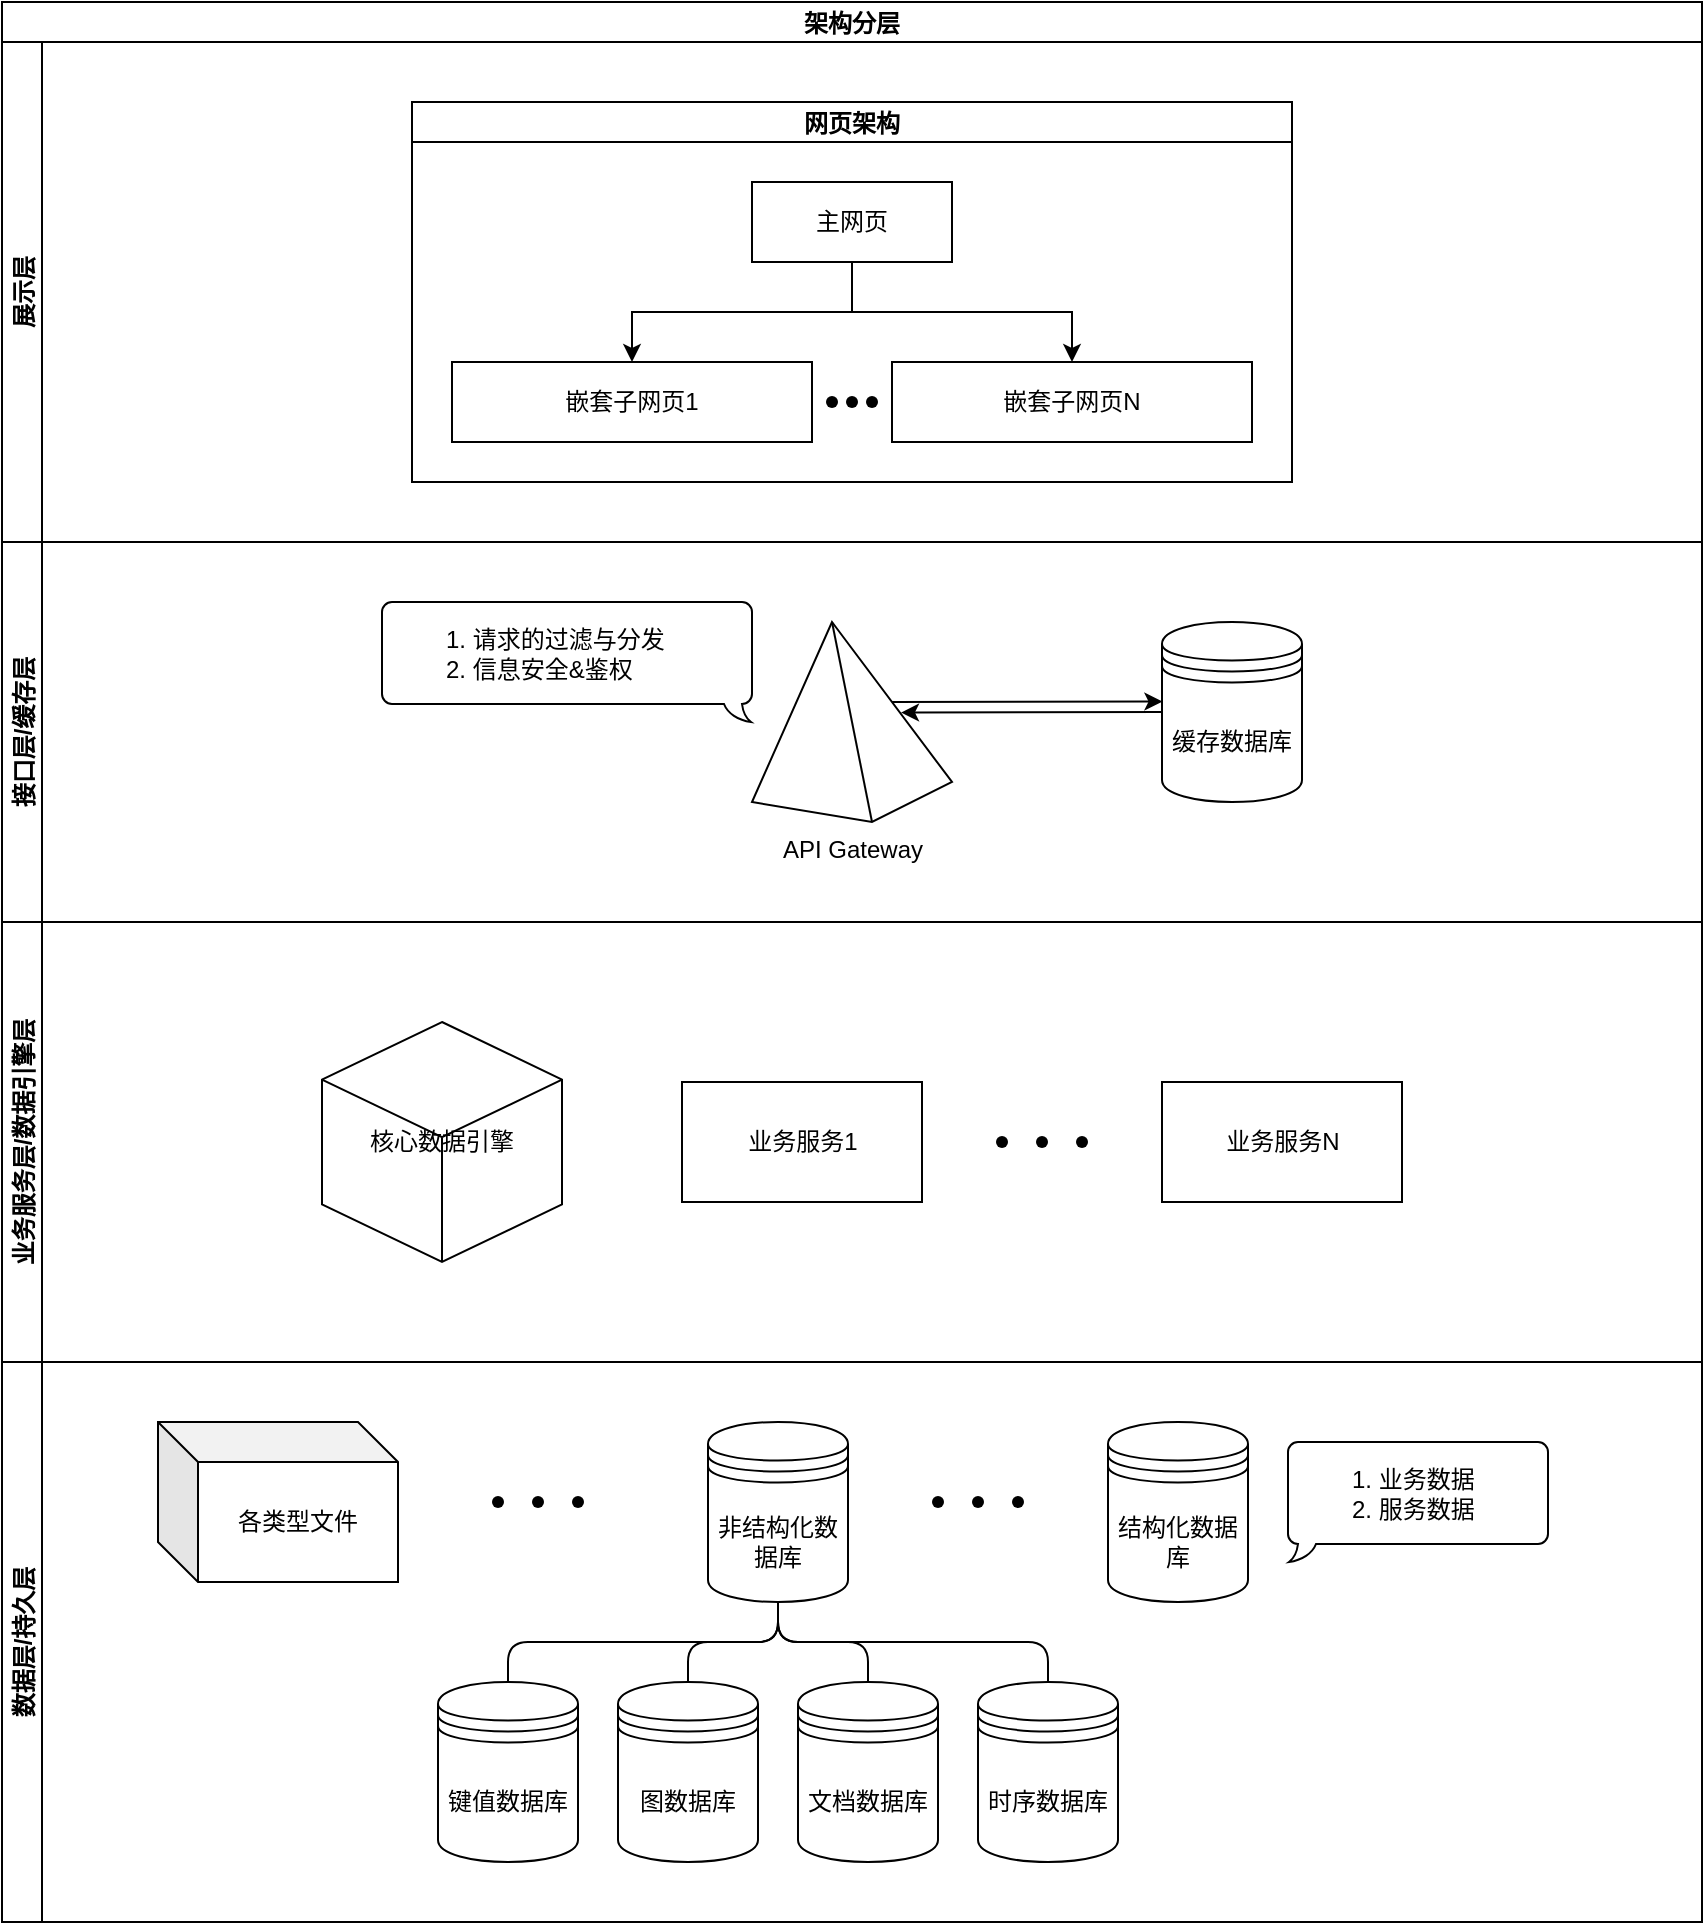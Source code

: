 <mxfile>
    <diagram id="H30u863SktXne3JqCfYX" name="Page-1">
        <mxGraphModel dx="1310" dy="830" grid="1" gridSize="10" guides="1" tooltips="1" connect="1" arrows="1" fold="1" page="1" pageScale="1" pageWidth="850" pageHeight="1100" math="0" shadow="0">
            <root>
                <mxCell id="0"/>
                <mxCell id="1" parent="0"/>
                <mxCell id="2" value="架构分层" style="swimlane;childLayout=stackLayout;resizeParent=1;resizeParentMax=0;horizontal=1;startSize=20;horizontalStack=0;" parent="1" vertex="1">
                    <mxGeometry width="850" height="960" as="geometry"/>
                </mxCell>
                <mxCell id="3" value="展示层" style="swimlane;startSize=20;horizontal=0;" parent="2" vertex="1">
                    <mxGeometry y="20" width="850" height="250" as="geometry"/>
                </mxCell>
                <mxCell id="12" value="网页架构" style="swimlane;startSize=20;horizontal=1;childLayout=treeLayout;horizontalTree=0;resizable=0;containerType=tree;swimlaneLine=1;" parent="3" vertex="1">
                    <mxGeometry x="205" y="30" width="440" height="190" as="geometry"/>
                </mxCell>
                <mxCell id="13" value="主网页" style="whiteSpace=wrap;html=1;" parent="12" vertex="1">
                    <mxGeometry x="170" y="40" width="100" height="40" as="geometry"/>
                </mxCell>
                <mxCell id="14" value="嵌套子网页1" style="whiteSpace=wrap;html=1;" parent="12" vertex="1">
                    <mxGeometry x="20" y="130" width="180" height="40" as="geometry"/>
                </mxCell>
                <mxCell id="15" value="" style="edgeStyle=elbowEdgeStyle;elbow=vertical;html=1;rounded=0;" parent="12" source="13" target="14" edge="1">
                    <mxGeometry relative="1" as="geometry"/>
                </mxCell>
                <mxCell id="16" value="嵌套子网页N" style="whiteSpace=wrap;html=1;" parent="12" vertex="1">
                    <mxGeometry x="240" y="130" width="180" height="40" as="geometry"/>
                </mxCell>
                <mxCell id="17" value="" style="edgeStyle=elbowEdgeStyle;elbow=vertical;html=1;rounded=0;" parent="12" source="13" target="16" edge="1">
                    <mxGeometry relative="1" as="geometry"/>
                </mxCell>
                <mxCell id="20" value="" style="shape=waypoint;sketch=0;fillStyle=solid;size=6;pointerEvents=1;points=[];fillColor=none;resizable=0;rotatable=0;perimeter=centerPerimeter;snapToPoint=1;" parent="12" vertex="1">
                    <mxGeometry x="200" y="130" width="40" height="40" as="geometry"/>
                </mxCell>
                <mxCell id="27" value="" style="shape=waypoint;sketch=0;fillStyle=solid;size=6;pointerEvents=1;points=[];fillColor=none;resizable=0;rotatable=0;perimeter=centerPerimeter;snapToPoint=1;" parent="12" vertex="1">
                    <mxGeometry x="210" y="130" width="40" height="40" as="geometry"/>
                </mxCell>
                <mxCell id="28" value="" style="shape=waypoint;sketch=0;fillStyle=solid;size=6;pointerEvents=1;points=[];fillColor=none;resizable=0;rotatable=0;perimeter=centerPerimeter;snapToPoint=1;" parent="12" vertex="1">
                    <mxGeometry x="190" y="130" width="40" height="40" as="geometry"/>
                </mxCell>
                <mxCell id="4" value="接口层/缓存层" style="swimlane;startSize=20;horizontal=0;" parent="2" vertex="1">
                    <mxGeometry y="270" width="850" height="190" as="geometry"/>
                </mxCell>
                <mxCell id="39" style="edgeStyle=none;html=1;exitX=0;exitY=0.5;exitDx=0;exitDy=0;entryX=0.745;entryY=0.453;entryDx=0;entryDy=0;entryPerimeter=0;" parent="4" source="29" target="35" edge="1">
                    <mxGeometry relative="1" as="geometry">
                        <mxPoint x="450" y="85" as="targetPoint"/>
                    </mxGeometry>
                </mxCell>
                <mxCell id="29" value="缓存数据库" style="shape=datastore;whiteSpace=wrap;html=1;" parent="4" vertex="1">
                    <mxGeometry x="580" y="40" width="70" height="90" as="geometry"/>
                </mxCell>
                <mxCell id="38" style="edgeStyle=none;html=1;exitX=0;exitY=0;exitDx=70;exitDy=40;exitPerimeter=0;entryX=0.003;entryY=0.442;entryDx=0;entryDy=0;entryPerimeter=0;" parent="4" source="35" target="29" edge="1">
                    <mxGeometry relative="1" as="geometry">
                        <mxPoint x="570" y="80" as="targetPoint"/>
                    </mxGeometry>
                </mxCell>
                <mxCell id="35" value="API Gateway" style="verticalLabelPosition=bottom;verticalAlign=top;html=1;shape=mxgraph.basic.pyramid;dx1=0.4;dx2=0.6;dy1=0.9;dy2=0.8;" parent="4" vertex="1">
                    <mxGeometry x="375" y="40" width="100" height="100" as="geometry"/>
                </mxCell>
                <mxCell id="36" value="1. 请求的过滤与分发&lt;br&gt;2. 信息安全&amp;amp;鉴权" style="whiteSpace=wrap;html=1;shape=mxgraph.basic.roundRectCallout;dx=5.4;dy=9;size=5;boundedLbl=1;flipH=1;align=left;spacingLeft=30;" parent="4" vertex="1">
                    <mxGeometry x="190" y="30" width="185" height="60" as="geometry"/>
                </mxCell>
                <mxCell id="5" value="业务服务层/数据引擎层" style="swimlane;startSize=20;horizontal=0;" parent="2" vertex="1">
                    <mxGeometry y="460" width="850" height="220" as="geometry"/>
                </mxCell>
                <mxCell id="30" value="核心数据引擎" style="whiteSpace=wrap;html=1;shape=mxgraph.basic.isocube;isoAngle=15;" parent="5" vertex="1">
                    <mxGeometry x="160" y="50" width="120" height="120" as="geometry"/>
                </mxCell>
                <mxCell id="31" value="业务服务1" style="verticalLabelPosition=middle;verticalAlign=middle;html=1;shape=mxgraph.basic.rect;fillColor2=none;strokeWidth=1;size=20;indent=0;labelPosition=center;align=center;" parent="5" vertex="1">
                    <mxGeometry x="340" y="80" width="120" height="60" as="geometry"/>
                </mxCell>
                <mxCell id="64" value="业务服务N" style="verticalLabelPosition=middle;verticalAlign=middle;html=1;shape=mxgraph.basic.rect;fillColor2=none;strokeWidth=1;size=20;indent=5;labelPosition=center;align=center;" parent="5" vertex="1">
                    <mxGeometry x="580" y="80" width="120" height="60" as="geometry"/>
                </mxCell>
                <mxCell id="65" value="" style="shape=waypoint;sketch=0;fillStyle=solid;size=6;pointerEvents=1;points=[];fillColor=none;resizable=0;rotatable=0;perimeter=centerPerimeter;snapToPoint=1;" parent="5" vertex="1">
                    <mxGeometry x="480" y="90" width="40" height="40" as="geometry"/>
                </mxCell>
                <mxCell id="66" value="" style="shape=waypoint;sketch=0;fillStyle=solid;size=6;pointerEvents=1;points=[];fillColor=none;resizable=0;rotatable=0;perimeter=centerPerimeter;snapToPoint=1;" parent="5" vertex="1">
                    <mxGeometry x="500" y="90" width="40" height="40" as="geometry"/>
                </mxCell>
                <mxCell id="67" value="" style="shape=waypoint;sketch=0;fillStyle=solid;size=6;pointerEvents=1;points=[];fillColor=none;resizable=0;rotatable=0;perimeter=centerPerimeter;snapToPoint=1;" parent="5" vertex="1">
                    <mxGeometry x="520" y="90" width="40" height="40" as="geometry"/>
                </mxCell>
                <mxCell id="32" value="数据层/持久层" style="swimlane;startSize=20;horizontal=0;" parent="2" vertex="1">
                    <mxGeometry y="680" width="850" height="280" as="geometry"/>
                </mxCell>
                <mxCell id="86" style="edgeStyle=orthogonalEdgeStyle;html=1;exitX=0.5;exitY=1;exitDx=0;exitDy=0;entryX=0.5;entryY=0;entryDx=0;entryDy=0;endArrow=none;endFill=0;" edge="1" parent="32" source="70" target="80">
                    <mxGeometry relative="1" as="geometry"/>
                </mxCell>
                <mxCell id="87" style="edgeStyle=orthogonalEdgeStyle;html=1;exitX=0.5;exitY=1;exitDx=0;exitDy=0;entryX=0.5;entryY=0;entryDx=0;entryDy=0;endArrow=none;endFill=0;" edge="1" parent="32" source="70" target="79">
                    <mxGeometry relative="1" as="geometry"/>
                </mxCell>
                <mxCell id="88" style="edgeStyle=orthogonalEdgeStyle;html=1;exitX=0.5;exitY=1;exitDx=0;exitDy=0;entryX=0.5;entryY=0;entryDx=0;entryDy=0;endArrow=none;endFill=0;" edge="1" parent="32" source="70" target="72">
                    <mxGeometry relative="1" as="geometry"/>
                </mxCell>
                <mxCell id="89" style="edgeStyle=orthogonalEdgeStyle;html=1;exitX=0.5;exitY=1;exitDx=0;exitDy=0;entryX=0.5;entryY=0;entryDx=0;entryDy=0;endArrow=none;endFill=0;" edge="1" parent="32" source="70" target="73">
                    <mxGeometry relative="1" as="geometry"/>
                </mxCell>
                <mxCell id="70" value="非结构化数据库" style="shape=datastore;whiteSpace=wrap;html=1;" vertex="1" parent="32">
                    <mxGeometry x="353" y="30" width="70" height="90" as="geometry"/>
                </mxCell>
                <mxCell id="73" value="时序数据库" style="shape=datastore;whiteSpace=wrap;html=1;" vertex="1" parent="32">
                    <mxGeometry x="488" y="160" width="70" height="90" as="geometry"/>
                </mxCell>
                <mxCell id="72" value="文档数据库" style="shape=datastore;whiteSpace=wrap;html=1;" vertex="1" parent="32">
                    <mxGeometry x="398" y="160" width="70" height="90" as="geometry"/>
                </mxCell>
                <mxCell id="71" value="结构化数据库" style="shape=datastore;whiteSpace=wrap;html=1;" vertex="1" parent="32">
                    <mxGeometry x="553" y="30" width="70" height="90" as="geometry"/>
                </mxCell>
                <mxCell id="74" value="" style="shape=waypoint;sketch=0;fillStyle=solid;size=6;pointerEvents=1;points=[];fillColor=none;resizable=0;rotatable=0;perimeter=centerPerimeter;snapToPoint=1;" vertex="1" parent="32">
                    <mxGeometry x="448" y="50" width="40" height="40" as="geometry"/>
                </mxCell>
                <mxCell id="75" value="" style="shape=waypoint;sketch=0;fillStyle=solid;size=6;pointerEvents=1;points=[];fillColor=none;resizable=0;rotatable=0;perimeter=centerPerimeter;snapToPoint=1;" vertex="1" parent="32">
                    <mxGeometry x="468" y="50" width="40" height="40" as="geometry"/>
                </mxCell>
                <mxCell id="76" value="" style="shape=waypoint;sketch=0;fillStyle=solid;size=6;pointerEvents=1;points=[];fillColor=none;resizable=0;rotatable=0;perimeter=centerPerimeter;snapToPoint=1;" vertex="1" parent="32">
                    <mxGeometry x="488" y="50" width="40" height="40" as="geometry"/>
                </mxCell>
                <mxCell id="79" value="图数据库" style="shape=datastore;whiteSpace=wrap;html=1;" vertex="1" parent="32">
                    <mxGeometry x="308" y="160" width="70" height="90" as="geometry"/>
                </mxCell>
                <mxCell id="80" value="键值数据库" style="shape=datastore;whiteSpace=wrap;html=1;" vertex="1" parent="32">
                    <mxGeometry x="218" y="160" width="70" height="90" as="geometry"/>
                </mxCell>
                <mxCell id="81" value="1. 业务数据&lt;br&gt;2. 服务数据" style="whiteSpace=wrap;html=1;shape=mxgraph.basic.roundRectCallout;dx=5.4;dy=9;size=5;boundedLbl=1;flipH=0;align=left;spacingLeft=30;" vertex="1" parent="32">
                    <mxGeometry x="643" y="40" width="130" height="60" as="geometry"/>
                </mxCell>
                <mxCell id="82" value="各类型文件" style="shape=cube;whiteSpace=wrap;html=1;boundedLbl=1;backgroundOutline=1;darkOpacity=0.05;darkOpacity2=0.1;" vertex="1" parent="32">
                    <mxGeometry x="78" y="30" width="120" height="80" as="geometry"/>
                </mxCell>
                <mxCell id="83" value="" style="shape=waypoint;sketch=0;fillStyle=solid;size=6;pointerEvents=1;points=[];fillColor=none;resizable=0;rotatable=0;perimeter=centerPerimeter;snapToPoint=1;" vertex="1" parent="32">
                    <mxGeometry x="228" y="50" width="40" height="40" as="geometry"/>
                </mxCell>
                <mxCell id="84" value="" style="shape=waypoint;sketch=0;fillStyle=solid;size=6;pointerEvents=1;points=[];fillColor=none;resizable=0;rotatable=0;perimeter=centerPerimeter;snapToPoint=1;" vertex="1" parent="32">
                    <mxGeometry x="248" y="50" width="40" height="40" as="geometry"/>
                </mxCell>
                <mxCell id="85" value="" style="shape=waypoint;sketch=0;fillStyle=solid;size=6;pointerEvents=1;points=[];fillColor=none;resizable=0;rotatable=0;perimeter=centerPerimeter;snapToPoint=1;" vertex="1" parent="32">
                    <mxGeometry x="268" y="50" width="40" height="40" as="geometry"/>
                </mxCell>
            </root>
        </mxGraphModel>
    </diagram>
</mxfile>